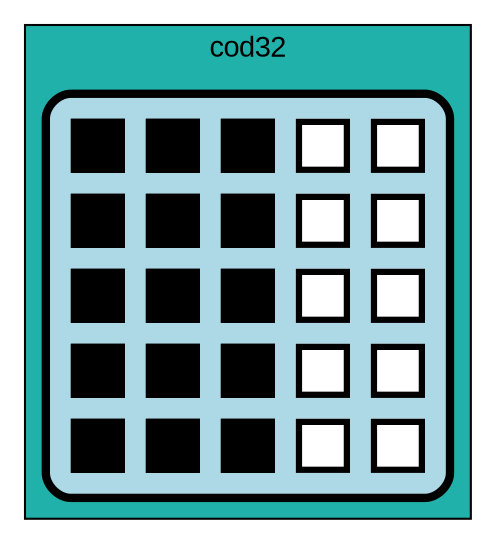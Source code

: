 digraph L{
    node[shape=plain fontname="Arial"]
    
    subgraph cluster1{
        label = "cod32"
        fontname="Arial"
        bgcolor = lightseagreen
        a0 [label=<
        <TABLE border="4" cellspacing="10" cellpadding="10" style="rounded" bgcolor="lightblue">
<TR><TD border="3"  bgcolor="black"></TD><TD border="3"  bgcolor="black"></TD><TD border="3"  bgcolor="black"></TD><TD border="3"  bgcolor="white"></TD><TD border="3"  bgcolor="white"></TD></TR>
<TR><TD border="3"  bgcolor="black"></TD><TD border="3"  bgcolor="black"></TD><TD border="3"  bgcolor="black"></TD><TD border="3"  bgcolor="white"></TD><TD border="3"  bgcolor="white"></TD></TR>
<TR><TD border="3"  bgcolor="black"></TD><TD border="3"  bgcolor="black"></TD><TD border="3"  bgcolor="black"></TD><TD border="3"  bgcolor="white"></TD><TD border="3"  bgcolor="white"></TD></TR>
<TR><TD border="3"  bgcolor="black"></TD><TD border="3"  bgcolor="black"></TD><TD border="3"  bgcolor="black"></TD><TD border="3"  bgcolor="white"></TD><TD border="3"  bgcolor="white"></TD></TR>
<TR><TD border="3"  bgcolor="black"></TD><TD border="3"  bgcolor="black"></TD><TD border="3"  bgcolor="black"></TD><TD border="3"  bgcolor="white"></TD><TD border="3"  bgcolor="white"></TD></TR>
                </TABLE>>];
    }
}
        